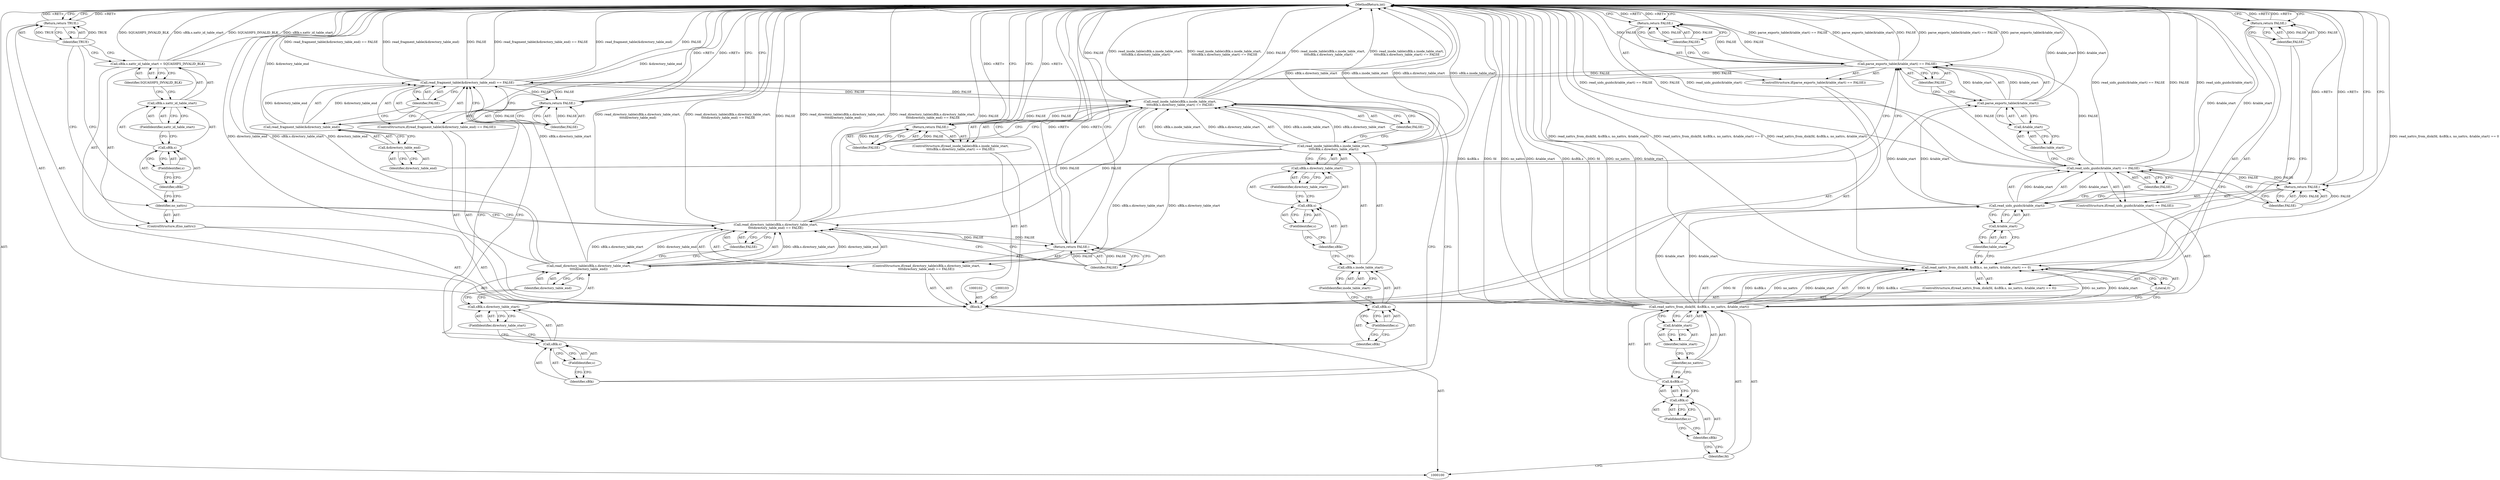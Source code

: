 digraph "1_squashfs-tools_f95864afe8833fe3ad782d714b41378e860977b1_1" {
"1000181" [label="(MethodReturn,int)"];
"1000126" [label="(ControlStructure,if(parse_exports_table(&table_start) == FALSE))"];
"1000129" [label="(Call,&table_start)"];
"1000130" [label="(Identifier,table_start)"];
"1000127" [label="(Call,parse_exports_table(&table_start) == FALSE)"];
"1000128" [label="(Call,parse_exports_table(&table_start))"];
"1000131" [label="(Identifier,FALSE)"];
"1000132" [label="(Return,return FALSE;)"];
"1000133" [label="(Identifier,FALSE)"];
"1000134" [label="(ControlStructure,if(read_fragment_table(&directory_table_end) == FALSE))"];
"1000137" [label="(Call,&directory_table_end)"];
"1000138" [label="(Identifier,directory_table_end)"];
"1000135" [label="(Call,read_fragment_table(&directory_table_end) == FALSE)"];
"1000136" [label="(Call,read_fragment_table(&directory_table_end))"];
"1000139" [label="(Identifier,FALSE)"];
"1000140" [label="(Return,return FALSE;)"];
"1000141" [label="(Identifier,FALSE)"];
"1000142" [label="(ControlStructure,if(read_inode_table(sBlk.s.inode_table_start,\n\t\t\t\tsBlk.s.directory_table_start) == FALSE))"];
"1000145" [label="(Call,sBlk.s.inode_table_start)"];
"1000146" [label="(Call,sBlk.s)"];
"1000147" [label="(Identifier,sBlk)"];
"1000148" [label="(FieldIdentifier,s)"];
"1000149" [label="(FieldIdentifier,inode_table_start)"];
"1000143" [label="(Call,read_inode_table(sBlk.s.inode_table_start,\n\t\t\t\tsBlk.s.directory_table_start) == FALSE)"];
"1000144" [label="(Call,read_inode_table(sBlk.s.inode_table_start,\n\t\t\t\tsBlk.s.directory_table_start))"];
"1000154" [label="(FieldIdentifier,directory_table_start)"];
"1000155" [label="(Identifier,FALSE)"];
"1000150" [label="(Call,sBlk.s.directory_table_start)"];
"1000151" [label="(Call,sBlk.s)"];
"1000152" [label="(Identifier,sBlk)"];
"1000153" [label="(FieldIdentifier,s)"];
"1000156" [label="(Return,return FALSE;)"];
"1000157" [label="(Identifier,FALSE)"];
"1000101" [label="(Block,)"];
"1000158" [label="(ControlStructure,if(read_directory_table(sBlk.s.directory_table_start,\n\t\t\t\tdirectory_table_end) == FALSE))"];
"1000161" [label="(Call,sBlk.s.directory_table_start)"];
"1000162" [label="(Call,sBlk.s)"];
"1000163" [label="(Identifier,sBlk)"];
"1000164" [label="(FieldIdentifier,s)"];
"1000165" [label="(FieldIdentifier,directory_table_start)"];
"1000159" [label="(Call,read_directory_table(sBlk.s.directory_table_start,\n\t\t\t\tdirectory_table_end) == FALSE)"];
"1000160" [label="(Call,read_directory_table(sBlk.s.directory_table_start,\n\t\t\t\tdirectory_table_end))"];
"1000167" [label="(Identifier,FALSE)"];
"1000166" [label="(Identifier,directory_table_end)"];
"1000168" [label="(Return,return FALSE;)"];
"1000169" [label="(Identifier,FALSE)"];
"1000170" [label="(ControlStructure,if(no_xattrs))"];
"1000171" [label="(Identifier,no_xattrs)"];
"1000177" [label="(FieldIdentifier,xattr_id_table_start)"];
"1000172" [label="(Call,sBlk.s.xattr_id_table_start = SQUASHFS_INVALID_BLK)"];
"1000173" [label="(Call,sBlk.s.xattr_id_table_start)"];
"1000174" [label="(Call,sBlk.s)"];
"1000175" [label="(Identifier,sBlk)"];
"1000178" [label="(Identifier,SQUASHFS_INVALID_BLK)"];
"1000176" [label="(FieldIdentifier,s)"];
"1000179" [label="(Return,return TRUE;)"];
"1000180" [label="(Identifier,TRUE)"];
"1000104" [label="(ControlStructure,if(read_xattrs_from_disk(fd, &sBlk.s, no_xattrs, &table_start) == 0))"];
"1000107" [label="(Identifier,fd)"];
"1000108" [label="(Call,&sBlk.s)"];
"1000109" [label="(Call,sBlk.s)"];
"1000110" [label="(Identifier,sBlk)"];
"1000111" [label="(FieldIdentifier,s)"];
"1000112" [label="(Identifier,no_xattrs)"];
"1000105" [label="(Call,read_xattrs_from_disk(fd, &sBlk.s, no_xattrs, &table_start) == 0)"];
"1000106" [label="(Call,read_xattrs_from_disk(fd, &sBlk.s, no_xattrs, &table_start))"];
"1000113" [label="(Call,&table_start)"];
"1000114" [label="(Identifier,table_start)"];
"1000115" [label="(Literal,0)"];
"1000116" [label="(Return,return FALSE;)"];
"1000117" [label="(Identifier,FALSE)"];
"1000118" [label="(ControlStructure,if(read_uids_guids(&table_start) == FALSE))"];
"1000121" [label="(Call,&table_start)"];
"1000122" [label="(Identifier,table_start)"];
"1000123" [label="(Identifier,FALSE)"];
"1000119" [label="(Call,read_uids_guids(&table_start) == FALSE)"];
"1000120" [label="(Call,read_uids_guids(&table_start))"];
"1000124" [label="(Return,return FALSE;)"];
"1000125" [label="(Identifier,FALSE)"];
"1000181" -> "1000100"  [label="AST: "];
"1000181" -> "1000116"  [label="CFG: "];
"1000181" -> "1000124"  [label="CFG: "];
"1000181" -> "1000132"  [label="CFG: "];
"1000181" -> "1000140"  [label="CFG: "];
"1000181" -> "1000156"  [label="CFG: "];
"1000181" -> "1000168"  [label="CFG: "];
"1000181" -> "1000179"  [label="CFG: "];
"1000168" -> "1000181"  [label="DDG: <RET>"];
"1000116" -> "1000181"  [label="DDG: <RET>"];
"1000106" -> "1000181"  [label="DDG: &sBlk.s"];
"1000106" -> "1000181"  [label="DDG: fd"];
"1000106" -> "1000181"  [label="DDG: no_xattrs"];
"1000106" -> "1000181"  [label="DDG: &table_start"];
"1000105" -> "1000181"  [label="DDG: read_xattrs_from_disk(fd, &sBlk.s, no_xattrs, &table_start) == 0"];
"1000105" -> "1000181"  [label="DDG: read_xattrs_from_disk(fd, &sBlk.s, no_xattrs, &table_start)"];
"1000159" -> "1000181"  [label="DDG: read_directory_table(sBlk.s.directory_table_start,\n\t\t\t\tdirectory_table_end)"];
"1000159" -> "1000181"  [label="DDG: read_directory_table(sBlk.s.directory_table_start,\n\t\t\t\tdirectory_table_end) == FALSE"];
"1000159" -> "1000181"  [label="DDG: FALSE"];
"1000160" -> "1000181"  [label="DDG: directory_table_end"];
"1000160" -> "1000181"  [label="DDG: sBlk.s.directory_table_start"];
"1000120" -> "1000181"  [label="DDG: &table_start"];
"1000127" -> "1000181"  [label="DDG: parse_exports_table(&table_start) == FALSE"];
"1000127" -> "1000181"  [label="DDG: parse_exports_table(&table_start)"];
"1000127" -> "1000181"  [label="DDG: FALSE"];
"1000144" -> "1000181"  [label="DDG: sBlk.s.directory_table_start"];
"1000144" -> "1000181"  [label="DDG: sBlk.s.inode_table_start"];
"1000119" -> "1000181"  [label="DDG: read_uids_guids(&table_start) == FALSE"];
"1000119" -> "1000181"  [label="DDG: FALSE"];
"1000119" -> "1000181"  [label="DDG: read_uids_guids(&table_start)"];
"1000172" -> "1000181"  [label="DDG: SQUASHFS_INVALID_BLK"];
"1000172" -> "1000181"  [label="DDG: sBlk.s.xattr_id_table_start"];
"1000135" -> "1000181"  [label="DDG: FALSE"];
"1000135" -> "1000181"  [label="DDG: read_fragment_table(&directory_table_end) == FALSE"];
"1000135" -> "1000181"  [label="DDG: read_fragment_table(&directory_table_end)"];
"1000128" -> "1000181"  [label="DDG: &table_start"];
"1000143" -> "1000181"  [label="DDG: FALSE"];
"1000143" -> "1000181"  [label="DDG: read_inode_table(sBlk.s.inode_table_start,\n\t\t\t\tsBlk.s.directory_table_start)"];
"1000143" -> "1000181"  [label="DDG: read_inode_table(sBlk.s.inode_table_start,\n\t\t\t\tsBlk.s.directory_table_start) == FALSE"];
"1000136" -> "1000181"  [label="DDG: &directory_table_end"];
"1000132" -> "1000181"  [label="DDG: <RET>"];
"1000124" -> "1000181"  [label="DDG: <RET>"];
"1000179" -> "1000181"  [label="DDG: <RET>"];
"1000140" -> "1000181"  [label="DDG: <RET>"];
"1000156" -> "1000181"  [label="DDG: <RET>"];
"1000126" -> "1000101"  [label="AST: "];
"1000127" -> "1000126"  [label="AST: "];
"1000132" -> "1000126"  [label="AST: "];
"1000129" -> "1000128"  [label="AST: "];
"1000129" -> "1000130"  [label="CFG: "];
"1000130" -> "1000129"  [label="AST: "];
"1000128" -> "1000129"  [label="CFG: "];
"1000130" -> "1000129"  [label="AST: "];
"1000130" -> "1000119"  [label="CFG: "];
"1000129" -> "1000130"  [label="CFG: "];
"1000127" -> "1000126"  [label="AST: "];
"1000127" -> "1000131"  [label="CFG: "];
"1000128" -> "1000127"  [label="AST: "];
"1000131" -> "1000127"  [label="AST: "];
"1000133" -> "1000127"  [label="CFG: "];
"1000138" -> "1000127"  [label="CFG: "];
"1000127" -> "1000181"  [label="DDG: parse_exports_table(&table_start) == FALSE"];
"1000127" -> "1000181"  [label="DDG: parse_exports_table(&table_start)"];
"1000127" -> "1000181"  [label="DDG: FALSE"];
"1000128" -> "1000127"  [label="DDG: &table_start"];
"1000119" -> "1000127"  [label="DDG: FALSE"];
"1000127" -> "1000132"  [label="DDG: FALSE"];
"1000127" -> "1000135"  [label="DDG: FALSE"];
"1000128" -> "1000127"  [label="AST: "];
"1000128" -> "1000129"  [label="CFG: "];
"1000129" -> "1000128"  [label="AST: "];
"1000131" -> "1000128"  [label="CFG: "];
"1000128" -> "1000181"  [label="DDG: &table_start"];
"1000128" -> "1000127"  [label="DDG: &table_start"];
"1000120" -> "1000128"  [label="DDG: &table_start"];
"1000131" -> "1000127"  [label="AST: "];
"1000131" -> "1000128"  [label="CFG: "];
"1000127" -> "1000131"  [label="CFG: "];
"1000132" -> "1000126"  [label="AST: "];
"1000132" -> "1000133"  [label="CFG: "];
"1000133" -> "1000132"  [label="AST: "];
"1000181" -> "1000132"  [label="CFG: "];
"1000132" -> "1000181"  [label="DDG: <RET>"];
"1000133" -> "1000132"  [label="DDG: FALSE"];
"1000127" -> "1000132"  [label="DDG: FALSE"];
"1000133" -> "1000132"  [label="AST: "];
"1000133" -> "1000127"  [label="CFG: "];
"1000132" -> "1000133"  [label="CFG: "];
"1000133" -> "1000132"  [label="DDG: FALSE"];
"1000134" -> "1000101"  [label="AST: "];
"1000135" -> "1000134"  [label="AST: "];
"1000140" -> "1000134"  [label="AST: "];
"1000137" -> "1000136"  [label="AST: "];
"1000137" -> "1000138"  [label="CFG: "];
"1000138" -> "1000137"  [label="AST: "];
"1000136" -> "1000137"  [label="CFG: "];
"1000138" -> "1000137"  [label="AST: "];
"1000138" -> "1000127"  [label="CFG: "];
"1000137" -> "1000138"  [label="CFG: "];
"1000135" -> "1000134"  [label="AST: "];
"1000135" -> "1000139"  [label="CFG: "];
"1000136" -> "1000135"  [label="AST: "];
"1000139" -> "1000135"  [label="AST: "];
"1000141" -> "1000135"  [label="CFG: "];
"1000147" -> "1000135"  [label="CFG: "];
"1000135" -> "1000181"  [label="DDG: FALSE"];
"1000135" -> "1000181"  [label="DDG: read_fragment_table(&directory_table_end) == FALSE"];
"1000135" -> "1000181"  [label="DDG: read_fragment_table(&directory_table_end)"];
"1000136" -> "1000135"  [label="DDG: &directory_table_end"];
"1000127" -> "1000135"  [label="DDG: FALSE"];
"1000135" -> "1000140"  [label="DDG: FALSE"];
"1000135" -> "1000143"  [label="DDG: FALSE"];
"1000136" -> "1000135"  [label="AST: "];
"1000136" -> "1000137"  [label="CFG: "];
"1000137" -> "1000136"  [label="AST: "];
"1000139" -> "1000136"  [label="CFG: "];
"1000136" -> "1000181"  [label="DDG: &directory_table_end"];
"1000136" -> "1000135"  [label="DDG: &directory_table_end"];
"1000139" -> "1000135"  [label="AST: "];
"1000139" -> "1000136"  [label="CFG: "];
"1000135" -> "1000139"  [label="CFG: "];
"1000140" -> "1000134"  [label="AST: "];
"1000140" -> "1000141"  [label="CFG: "];
"1000141" -> "1000140"  [label="AST: "];
"1000181" -> "1000140"  [label="CFG: "];
"1000140" -> "1000181"  [label="DDG: <RET>"];
"1000141" -> "1000140"  [label="DDG: FALSE"];
"1000135" -> "1000140"  [label="DDG: FALSE"];
"1000141" -> "1000140"  [label="AST: "];
"1000141" -> "1000135"  [label="CFG: "];
"1000140" -> "1000141"  [label="CFG: "];
"1000141" -> "1000140"  [label="DDG: FALSE"];
"1000142" -> "1000101"  [label="AST: "];
"1000143" -> "1000142"  [label="AST: "];
"1000156" -> "1000142"  [label="AST: "];
"1000145" -> "1000144"  [label="AST: "];
"1000145" -> "1000149"  [label="CFG: "];
"1000146" -> "1000145"  [label="AST: "];
"1000149" -> "1000145"  [label="AST: "];
"1000152" -> "1000145"  [label="CFG: "];
"1000146" -> "1000145"  [label="AST: "];
"1000146" -> "1000148"  [label="CFG: "];
"1000147" -> "1000146"  [label="AST: "];
"1000148" -> "1000146"  [label="AST: "];
"1000149" -> "1000146"  [label="CFG: "];
"1000147" -> "1000146"  [label="AST: "];
"1000147" -> "1000135"  [label="CFG: "];
"1000148" -> "1000147"  [label="CFG: "];
"1000148" -> "1000146"  [label="AST: "];
"1000148" -> "1000147"  [label="CFG: "];
"1000146" -> "1000148"  [label="CFG: "];
"1000149" -> "1000145"  [label="AST: "];
"1000149" -> "1000146"  [label="CFG: "];
"1000145" -> "1000149"  [label="CFG: "];
"1000143" -> "1000142"  [label="AST: "];
"1000143" -> "1000155"  [label="CFG: "];
"1000144" -> "1000143"  [label="AST: "];
"1000155" -> "1000143"  [label="AST: "];
"1000157" -> "1000143"  [label="CFG: "];
"1000163" -> "1000143"  [label="CFG: "];
"1000143" -> "1000181"  [label="DDG: FALSE"];
"1000143" -> "1000181"  [label="DDG: read_inode_table(sBlk.s.inode_table_start,\n\t\t\t\tsBlk.s.directory_table_start)"];
"1000143" -> "1000181"  [label="DDG: read_inode_table(sBlk.s.inode_table_start,\n\t\t\t\tsBlk.s.directory_table_start) == FALSE"];
"1000144" -> "1000143"  [label="DDG: sBlk.s.inode_table_start"];
"1000144" -> "1000143"  [label="DDG: sBlk.s.directory_table_start"];
"1000135" -> "1000143"  [label="DDG: FALSE"];
"1000143" -> "1000156"  [label="DDG: FALSE"];
"1000143" -> "1000159"  [label="DDG: FALSE"];
"1000144" -> "1000143"  [label="AST: "];
"1000144" -> "1000150"  [label="CFG: "];
"1000145" -> "1000144"  [label="AST: "];
"1000150" -> "1000144"  [label="AST: "];
"1000155" -> "1000144"  [label="CFG: "];
"1000144" -> "1000181"  [label="DDG: sBlk.s.directory_table_start"];
"1000144" -> "1000181"  [label="DDG: sBlk.s.inode_table_start"];
"1000144" -> "1000143"  [label="DDG: sBlk.s.inode_table_start"];
"1000144" -> "1000143"  [label="DDG: sBlk.s.directory_table_start"];
"1000144" -> "1000160"  [label="DDG: sBlk.s.directory_table_start"];
"1000154" -> "1000150"  [label="AST: "];
"1000154" -> "1000151"  [label="CFG: "];
"1000150" -> "1000154"  [label="CFG: "];
"1000155" -> "1000143"  [label="AST: "];
"1000155" -> "1000144"  [label="CFG: "];
"1000143" -> "1000155"  [label="CFG: "];
"1000150" -> "1000144"  [label="AST: "];
"1000150" -> "1000154"  [label="CFG: "];
"1000151" -> "1000150"  [label="AST: "];
"1000154" -> "1000150"  [label="AST: "];
"1000144" -> "1000150"  [label="CFG: "];
"1000151" -> "1000150"  [label="AST: "];
"1000151" -> "1000153"  [label="CFG: "];
"1000152" -> "1000151"  [label="AST: "];
"1000153" -> "1000151"  [label="AST: "];
"1000154" -> "1000151"  [label="CFG: "];
"1000152" -> "1000151"  [label="AST: "];
"1000152" -> "1000145"  [label="CFG: "];
"1000153" -> "1000152"  [label="CFG: "];
"1000153" -> "1000151"  [label="AST: "];
"1000153" -> "1000152"  [label="CFG: "];
"1000151" -> "1000153"  [label="CFG: "];
"1000156" -> "1000142"  [label="AST: "];
"1000156" -> "1000157"  [label="CFG: "];
"1000157" -> "1000156"  [label="AST: "];
"1000181" -> "1000156"  [label="CFG: "];
"1000156" -> "1000181"  [label="DDG: <RET>"];
"1000157" -> "1000156"  [label="DDG: FALSE"];
"1000143" -> "1000156"  [label="DDG: FALSE"];
"1000157" -> "1000156"  [label="AST: "];
"1000157" -> "1000143"  [label="CFG: "];
"1000156" -> "1000157"  [label="CFG: "];
"1000157" -> "1000156"  [label="DDG: FALSE"];
"1000101" -> "1000100"  [label="AST: "];
"1000102" -> "1000101"  [label="AST: "];
"1000103" -> "1000101"  [label="AST: "];
"1000104" -> "1000101"  [label="AST: "];
"1000118" -> "1000101"  [label="AST: "];
"1000126" -> "1000101"  [label="AST: "];
"1000134" -> "1000101"  [label="AST: "];
"1000142" -> "1000101"  [label="AST: "];
"1000158" -> "1000101"  [label="AST: "];
"1000170" -> "1000101"  [label="AST: "];
"1000179" -> "1000101"  [label="AST: "];
"1000158" -> "1000101"  [label="AST: "];
"1000159" -> "1000158"  [label="AST: "];
"1000168" -> "1000158"  [label="AST: "];
"1000161" -> "1000160"  [label="AST: "];
"1000161" -> "1000165"  [label="CFG: "];
"1000162" -> "1000161"  [label="AST: "];
"1000165" -> "1000161"  [label="AST: "];
"1000166" -> "1000161"  [label="CFG: "];
"1000162" -> "1000161"  [label="AST: "];
"1000162" -> "1000164"  [label="CFG: "];
"1000163" -> "1000162"  [label="AST: "];
"1000164" -> "1000162"  [label="AST: "];
"1000165" -> "1000162"  [label="CFG: "];
"1000163" -> "1000162"  [label="AST: "];
"1000163" -> "1000143"  [label="CFG: "];
"1000164" -> "1000163"  [label="CFG: "];
"1000164" -> "1000162"  [label="AST: "];
"1000164" -> "1000163"  [label="CFG: "];
"1000162" -> "1000164"  [label="CFG: "];
"1000165" -> "1000161"  [label="AST: "];
"1000165" -> "1000162"  [label="CFG: "];
"1000161" -> "1000165"  [label="CFG: "];
"1000159" -> "1000158"  [label="AST: "];
"1000159" -> "1000167"  [label="CFG: "];
"1000160" -> "1000159"  [label="AST: "];
"1000167" -> "1000159"  [label="AST: "];
"1000169" -> "1000159"  [label="CFG: "];
"1000171" -> "1000159"  [label="CFG: "];
"1000159" -> "1000181"  [label="DDG: read_directory_table(sBlk.s.directory_table_start,\n\t\t\t\tdirectory_table_end)"];
"1000159" -> "1000181"  [label="DDG: read_directory_table(sBlk.s.directory_table_start,\n\t\t\t\tdirectory_table_end) == FALSE"];
"1000159" -> "1000181"  [label="DDG: FALSE"];
"1000160" -> "1000159"  [label="DDG: sBlk.s.directory_table_start"];
"1000160" -> "1000159"  [label="DDG: directory_table_end"];
"1000143" -> "1000159"  [label="DDG: FALSE"];
"1000159" -> "1000168"  [label="DDG: FALSE"];
"1000160" -> "1000159"  [label="AST: "];
"1000160" -> "1000166"  [label="CFG: "];
"1000161" -> "1000160"  [label="AST: "];
"1000166" -> "1000160"  [label="AST: "];
"1000167" -> "1000160"  [label="CFG: "];
"1000160" -> "1000181"  [label="DDG: directory_table_end"];
"1000160" -> "1000181"  [label="DDG: sBlk.s.directory_table_start"];
"1000160" -> "1000159"  [label="DDG: sBlk.s.directory_table_start"];
"1000160" -> "1000159"  [label="DDG: directory_table_end"];
"1000144" -> "1000160"  [label="DDG: sBlk.s.directory_table_start"];
"1000167" -> "1000159"  [label="AST: "];
"1000167" -> "1000160"  [label="CFG: "];
"1000159" -> "1000167"  [label="CFG: "];
"1000166" -> "1000160"  [label="AST: "];
"1000166" -> "1000161"  [label="CFG: "];
"1000160" -> "1000166"  [label="CFG: "];
"1000168" -> "1000158"  [label="AST: "];
"1000168" -> "1000169"  [label="CFG: "];
"1000169" -> "1000168"  [label="AST: "];
"1000181" -> "1000168"  [label="CFG: "];
"1000168" -> "1000181"  [label="DDG: <RET>"];
"1000169" -> "1000168"  [label="DDG: FALSE"];
"1000159" -> "1000168"  [label="DDG: FALSE"];
"1000169" -> "1000168"  [label="AST: "];
"1000169" -> "1000159"  [label="CFG: "];
"1000168" -> "1000169"  [label="CFG: "];
"1000169" -> "1000168"  [label="DDG: FALSE"];
"1000170" -> "1000101"  [label="AST: "];
"1000171" -> "1000170"  [label="AST: "];
"1000172" -> "1000170"  [label="AST: "];
"1000171" -> "1000170"  [label="AST: "];
"1000171" -> "1000159"  [label="CFG: "];
"1000175" -> "1000171"  [label="CFG: "];
"1000180" -> "1000171"  [label="CFG: "];
"1000177" -> "1000173"  [label="AST: "];
"1000177" -> "1000174"  [label="CFG: "];
"1000173" -> "1000177"  [label="CFG: "];
"1000172" -> "1000170"  [label="AST: "];
"1000172" -> "1000178"  [label="CFG: "];
"1000173" -> "1000172"  [label="AST: "];
"1000178" -> "1000172"  [label="AST: "];
"1000180" -> "1000172"  [label="CFG: "];
"1000172" -> "1000181"  [label="DDG: SQUASHFS_INVALID_BLK"];
"1000172" -> "1000181"  [label="DDG: sBlk.s.xattr_id_table_start"];
"1000173" -> "1000172"  [label="AST: "];
"1000173" -> "1000177"  [label="CFG: "];
"1000174" -> "1000173"  [label="AST: "];
"1000177" -> "1000173"  [label="AST: "];
"1000178" -> "1000173"  [label="CFG: "];
"1000174" -> "1000173"  [label="AST: "];
"1000174" -> "1000176"  [label="CFG: "];
"1000175" -> "1000174"  [label="AST: "];
"1000176" -> "1000174"  [label="AST: "];
"1000177" -> "1000174"  [label="CFG: "];
"1000175" -> "1000174"  [label="AST: "];
"1000175" -> "1000171"  [label="CFG: "];
"1000176" -> "1000175"  [label="CFG: "];
"1000178" -> "1000172"  [label="AST: "];
"1000178" -> "1000173"  [label="CFG: "];
"1000172" -> "1000178"  [label="CFG: "];
"1000176" -> "1000174"  [label="AST: "];
"1000176" -> "1000175"  [label="CFG: "];
"1000174" -> "1000176"  [label="CFG: "];
"1000179" -> "1000101"  [label="AST: "];
"1000179" -> "1000180"  [label="CFG: "];
"1000180" -> "1000179"  [label="AST: "];
"1000181" -> "1000179"  [label="CFG: "];
"1000179" -> "1000181"  [label="DDG: <RET>"];
"1000180" -> "1000179"  [label="DDG: TRUE"];
"1000180" -> "1000179"  [label="AST: "];
"1000180" -> "1000172"  [label="CFG: "];
"1000180" -> "1000171"  [label="CFG: "];
"1000179" -> "1000180"  [label="CFG: "];
"1000180" -> "1000179"  [label="DDG: TRUE"];
"1000104" -> "1000101"  [label="AST: "];
"1000105" -> "1000104"  [label="AST: "];
"1000116" -> "1000104"  [label="AST: "];
"1000107" -> "1000106"  [label="AST: "];
"1000107" -> "1000100"  [label="CFG: "];
"1000110" -> "1000107"  [label="CFG: "];
"1000108" -> "1000106"  [label="AST: "];
"1000108" -> "1000109"  [label="CFG: "];
"1000109" -> "1000108"  [label="AST: "];
"1000112" -> "1000108"  [label="CFG: "];
"1000109" -> "1000108"  [label="AST: "];
"1000109" -> "1000111"  [label="CFG: "];
"1000110" -> "1000109"  [label="AST: "];
"1000111" -> "1000109"  [label="AST: "];
"1000108" -> "1000109"  [label="CFG: "];
"1000110" -> "1000109"  [label="AST: "];
"1000110" -> "1000107"  [label="CFG: "];
"1000111" -> "1000110"  [label="CFG: "];
"1000111" -> "1000109"  [label="AST: "];
"1000111" -> "1000110"  [label="CFG: "];
"1000109" -> "1000111"  [label="CFG: "];
"1000112" -> "1000106"  [label="AST: "];
"1000112" -> "1000108"  [label="CFG: "];
"1000114" -> "1000112"  [label="CFG: "];
"1000105" -> "1000104"  [label="AST: "];
"1000105" -> "1000115"  [label="CFG: "];
"1000106" -> "1000105"  [label="AST: "];
"1000115" -> "1000105"  [label="AST: "];
"1000117" -> "1000105"  [label="CFG: "];
"1000122" -> "1000105"  [label="CFG: "];
"1000105" -> "1000181"  [label="DDG: read_xattrs_from_disk(fd, &sBlk.s, no_xattrs, &table_start) == 0"];
"1000105" -> "1000181"  [label="DDG: read_xattrs_from_disk(fd, &sBlk.s, no_xattrs, &table_start)"];
"1000106" -> "1000105"  [label="DDG: fd"];
"1000106" -> "1000105"  [label="DDG: &sBlk.s"];
"1000106" -> "1000105"  [label="DDG: no_xattrs"];
"1000106" -> "1000105"  [label="DDG: &table_start"];
"1000106" -> "1000105"  [label="AST: "];
"1000106" -> "1000113"  [label="CFG: "];
"1000107" -> "1000106"  [label="AST: "];
"1000108" -> "1000106"  [label="AST: "];
"1000112" -> "1000106"  [label="AST: "];
"1000113" -> "1000106"  [label="AST: "];
"1000115" -> "1000106"  [label="CFG: "];
"1000106" -> "1000181"  [label="DDG: &sBlk.s"];
"1000106" -> "1000181"  [label="DDG: fd"];
"1000106" -> "1000181"  [label="DDG: no_xattrs"];
"1000106" -> "1000181"  [label="DDG: &table_start"];
"1000106" -> "1000105"  [label="DDG: fd"];
"1000106" -> "1000105"  [label="DDG: &sBlk.s"];
"1000106" -> "1000105"  [label="DDG: no_xattrs"];
"1000106" -> "1000105"  [label="DDG: &table_start"];
"1000106" -> "1000120"  [label="DDG: &table_start"];
"1000113" -> "1000106"  [label="AST: "];
"1000113" -> "1000114"  [label="CFG: "];
"1000114" -> "1000113"  [label="AST: "];
"1000106" -> "1000113"  [label="CFG: "];
"1000114" -> "1000113"  [label="AST: "];
"1000114" -> "1000112"  [label="CFG: "];
"1000113" -> "1000114"  [label="CFG: "];
"1000115" -> "1000105"  [label="AST: "];
"1000115" -> "1000106"  [label="CFG: "];
"1000105" -> "1000115"  [label="CFG: "];
"1000116" -> "1000104"  [label="AST: "];
"1000116" -> "1000117"  [label="CFG: "];
"1000117" -> "1000116"  [label="AST: "];
"1000181" -> "1000116"  [label="CFG: "];
"1000116" -> "1000181"  [label="DDG: <RET>"];
"1000117" -> "1000116"  [label="DDG: FALSE"];
"1000117" -> "1000116"  [label="AST: "];
"1000117" -> "1000105"  [label="CFG: "];
"1000116" -> "1000117"  [label="CFG: "];
"1000117" -> "1000116"  [label="DDG: FALSE"];
"1000118" -> "1000101"  [label="AST: "];
"1000119" -> "1000118"  [label="AST: "];
"1000124" -> "1000118"  [label="AST: "];
"1000121" -> "1000120"  [label="AST: "];
"1000121" -> "1000122"  [label="CFG: "];
"1000122" -> "1000121"  [label="AST: "];
"1000120" -> "1000121"  [label="CFG: "];
"1000122" -> "1000121"  [label="AST: "];
"1000122" -> "1000105"  [label="CFG: "];
"1000121" -> "1000122"  [label="CFG: "];
"1000123" -> "1000119"  [label="AST: "];
"1000123" -> "1000120"  [label="CFG: "];
"1000119" -> "1000123"  [label="CFG: "];
"1000119" -> "1000118"  [label="AST: "];
"1000119" -> "1000123"  [label="CFG: "];
"1000120" -> "1000119"  [label="AST: "];
"1000123" -> "1000119"  [label="AST: "];
"1000125" -> "1000119"  [label="CFG: "];
"1000130" -> "1000119"  [label="CFG: "];
"1000119" -> "1000181"  [label="DDG: read_uids_guids(&table_start) == FALSE"];
"1000119" -> "1000181"  [label="DDG: FALSE"];
"1000119" -> "1000181"  [label="DDG: read_uids_guids(&table_start)"];
"1000120" -> "1000119"  [label="DDG: &table_start"];
"1000119" -> "1000124"  [label="DDG: FALSE"];
"1000119" -> "1000127"  [label="DDG: FALSE"];
"1000120" -> "1000119"  [label="AST: "];
"1000120" -> "1000121"  [label="CFG: "];
"1000121" -> "1000120"  [label="AST: "];
"1000123" -> "1000120"  [label="CFG: "];
"1000120" -> "1000181"  [label="DDG: &table_start"];
"1000120" -> "1000119"  [label="DDG: &table_start"];
"1000106" -> "1000120"  [label="DDG: &table_start"];
"1000120" -> "1000128"  [label="DDG: &table_start"];
"1000124" -> "1000118"  [label="AST: "];
"1000124" -> "1000125"  [label="CFG: "];
"1000125" -> "1000124"  [label="AST: "];
"1000181" -> "1000124"  [label="CFG: "];
"1000124" -> "1000181"  [label="DDG: <RET>"];
"1000125" -> "1000124"  [label="DDG: FALSE"];
"1000119" -> "1000124"  [label="DDG: FALSE"];
"1000125" -> "1000124"  [label="AST: "];
"1000125" -> "1000119"  [label="CFG: "];
"1000124" -> "1000125"  [label="CFG: "];
"1000125" -> "1000124"  [label="DDG: FALSE"];
}
